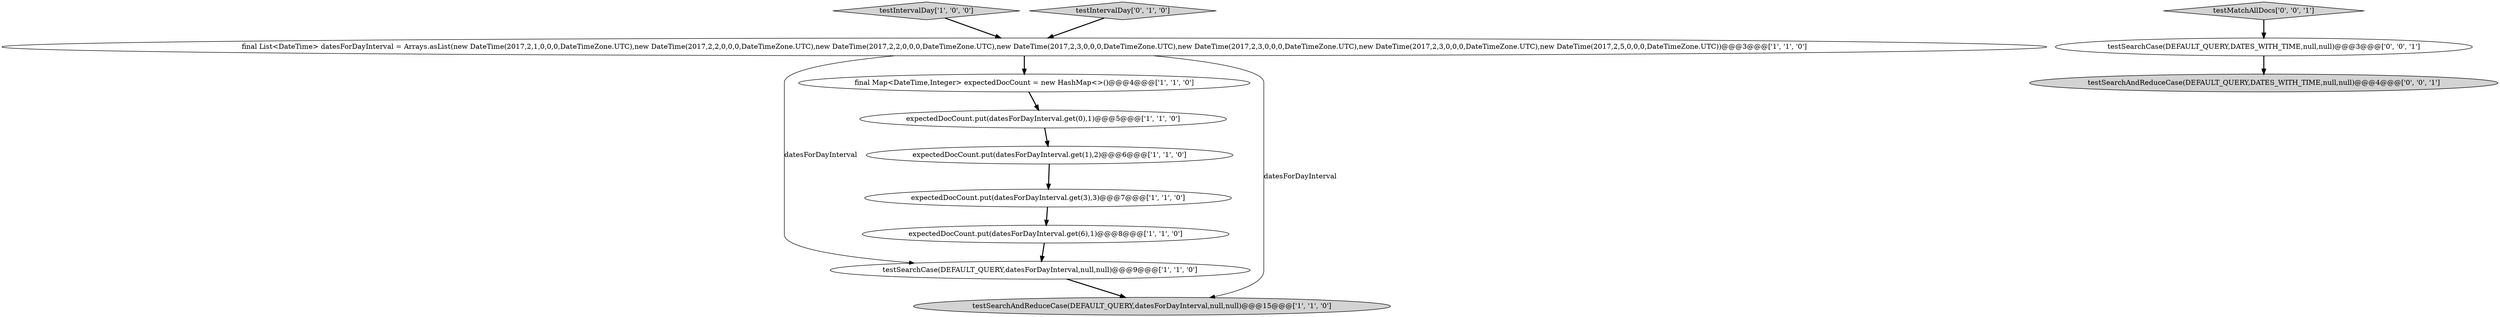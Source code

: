 digraph {
4 [style = filled, label = "expectedDocCount.put(datesForDayInterval.get(6),1)@@@8@@@['1', '1', '0']", fillcolor = white, shape = ellipse image = "AAA0AAABBB1BBB"];
10 [style = filled, label = "testMatchAllDocs['0', '0', '1']", fillcolor = lightgray, shape = diamond image = "AAA0AAABBB3BBB"];
2 [style = filled, label = "expectedDocCount.put(datesForDayInterval.get(3),3)@@@7@@@['1', '1', '0']", fillcolor = white, shape = ellipse image = "AAA0AAABBB1BBB"];
11 [style = filled, label = "testSearchAndReduceCase(DEFAULT_QUERY,DATES_WITH_TIME,null,null)@@@4@@@['0', '0', '1']", fillcolor = lightgray, shape = ellipse image = "AAA0AAABBB3BBB"];
12 [style = filled, label = "testSearchCase(DEFAULT_QUERY,DATES_WITH_TIME,null,null)@@@3@@@['0', '0', '1']", fillcolor = white, shape = ellipse image = "AAA0AAABBB3BBB"];
0 [style = filled, label = "testSearchCase(DEFAULT_QUERY,datesForDayInterval,null,null)@@@9@@@['1', '1', '0']", fillcolor = white, shape = ellipse image = "AAA0AAABBB1BBB"];
6 [style = filled, label = "testIntervalDay['1', '0', '0']", fillcolor = lightgray, shape = diamond image = "AAA0AAABBB1BBB"];
3 [style = filled, label = "expectedDocCount.put(datesForDayInterval.get(0),1)@@@5@@@['1', '1', '0']", fillcolor = white, shape = ellipse image = "AAA0AAABBB1BBB"];
9 [style = filled, label = "testIntervalDay['0', '1', '0']", fillcolor = lightgray, shape = diamond image = "AAA0AAABBB2BBB"];
8 [style = filled, label = "final List<DateTime> datesForDayInterval = Arrays.asList(new DateTime(2017,2,1,0,0,0,DateTimeZone.UTC),new DateTime(2017,2,2,0,0,0,DateTimeZone.UTC),new DateTime(2017,2,2,0,0,0,DateTimeZone.UTC),new DateTime(2017,2,3,0,0,0,DateTimeZone.UTC),new DateTime(2017,2,3,0,0,0,DateTimeZone.UTC),new DateTime(2017,2,3,0,0,0,DateTimeZone.UTC),new DateTime(2017,2,5,0,0,0,DateTimeZone.UTC))@@@3@@@['1', '1', '0']", fillcolor = white, shape = ellipse image = "AAA0AAABBB1BBB"];
1 [style = filled, label = "final Map<DateTime,Integer> expectedDocCount = new HashMap<>()@@@4@@@['1', '1', '0']", fillcolor = white, shape = ellipse image = "AAA0AAABBB1BBB"];
7 [style = filled, label = "testSearchAndReduceCase(DEFAULT_QUERY,datesForDayInterval,null,null)@@@15@@@['1', '1', '0']", fillcolor = lightgray, shape = ellipse image = "AAA0AAABBB1BBB"];
5 [style = filled, label = "expectedDocCount.put(datesForDayInterval.get(1),2)@@@6@@@['1', '1', '0']", fillcolor = white, shape = ellipse image = "AAA0AAABBB1BBB"];
5->2 [style = bold, label=""];
12->11 [style = bold, label=""];
1->3 [style = bold, label=""];
8->0 [style = solid, label="datesForDayInterval"];
9->8 [style = bold, label=""];
2->4 [style = bold, label=""];
6->8 [style = bold, label=""];
8->7 [style = solid, label="datesForDayInterval"];
3->5 [style = bold, label=""];
4->0 [style = bold, label=""];
0->7 [style = bold, label=""];
10->12 [style = bold, label=""];
8->1 [style = bold, label=""];
}
